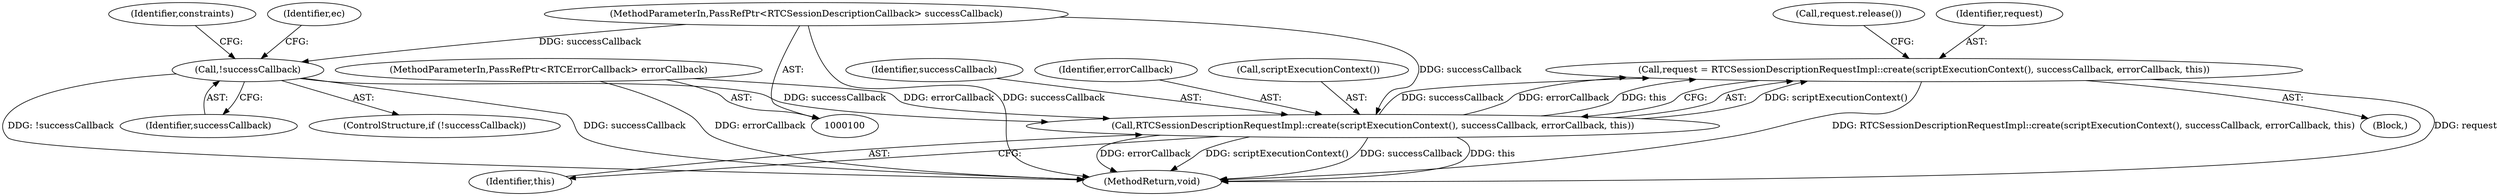 digraph "0_Chrome_ab5e55ff333def909d025ac45da9ffa0d88a63f2@API" {
"1000137" [label="(Call,request = RTCSessionDescriptionRequestImpl::create(scriptExecutionContext(), successCallback, errorCallback, this))"];
"1000139" [label="(Call,RTCSessionDescriptionRequestImpl::create(scriptExecutionContext(), successCallback, errorCallback, this))"];
"1000120" [label="(Call,!successCallback)"];
"1000101" [label="(MethodParameterIn,PassRefPtr<RTCSessionDescriptionCallback> successCallback)"];
"1000102" [label="(MethodParameterIn,PassRefPtr<RTCErrorCallback> errorCallback)"];
"1000141" [label="(Identifier,successCallback)"];
"1000142" [label="(Identifier,errorCallback)"];
"1000121" [label="(Identifier,successCallback)"];
"1000105" [label="(Block,)"];
"1000101" [label="(MethodParameterIn,PassRefPtr<RTCSessionDescriptionCallback> successCallback)"];
"1000139" [label="(Call,RTCSessionDescriptionRequestImpl::create(scriptExecutionContext(), successCallback, errorCallback, this))"];
"1000138" [label="(Identifier,request)"];
"1000120" [label="(Call,!successCallback)"];
"1000143" [label="(Identifier,this)"];
"1000147" [label="(MethodReturn,void)"];
"1000124" [label="(Identifier,ec)"];
"1000137" [label="(Call,request = RTCSessionDescriptionRequestImpl::create(scriptExecutionContext(), successCallback, errorCallback, this))"];
"1000129" [label="(Identifier,constraints)"];
"1000102" [label="(MethodParameterIn,PassRefPtr<RTCErrorCallback> errorCallback)"];
"1000140" [label="(Call,scriptExecutionContext())"];
"1000119" [label="(ControlStructure,if (!successCallback))"];
"1000145" [label="(Call,request.release())"];
"1000137" -> "1000105"  [label="AST: "];
"1000137" -> "1000139"  [label="CFG: "];
"1000138" -> "1000137"  [label="AST: "];
"1000139" -> "1000137"  [label="AST: "];
"1000145" -> "1000137"  [label="CFG: "];
"1000137" -> "1000147"  [label="DDG: RTCSessionDescriptionRequestImpl::create(scriptExecutionContext(), successCallback, errorCallback, this)"];
"1000137" -> "1000147"  [label="DDG: request"];
"1000139" -> "1000137"  [label="DDG: scriptExecutionContext()"];
"1000139" -> "1000137"  [label="DDG: successCallback"];
"1000139" -> "1000137"  [label="DDG: errorCallback"];
"1000139" -> "1000137"  [label="DDG: this"];
"1000139" -> "1000143"  [label="CFG: "];
"1000140" -> "1000139"  [label="AST: "];
"1000141" -> "1000139"  [label="AST: "];
"1000142" -> "1000139"  [label="AST: "];
"1000143" -> "1000139"  [label="AST: "];
"1000139" -> "1000147"  [label="DDG: errorCallback"];
"1000139" -> "1000147"  [label="DDG: scriptExecutionContext()"];
"1000139" -> "1000147"  [label="DDG: successCallback"];
"1000139" -> "1000147"  [label="DDG: this"];
"1000120" -> "1000139"  [label="DDG: successCallback"];
"1000101" -> "1000139"  [label="DDG: successCallback"];
"1000102" -> "1000139"  [label="DDG: errorCallback"];
"1000120" -> "1000119"  [label="AST: "];
"1000120" -> "1000121"  [label="CFG: "];
"1000121" -> "1000120"  [label="AST: "];
"1000124" -> "1000120"  [label="CFG: "];
"1000129" -> "1000120"  [label="CFG: "];
"1000120" -> "1000147"  [label="DDG: successCallback"];
"1000120" -> "1000147"  [label="DDG: !successCallback"];
"1000101" -> "1000120"  [label="DDG: successCallback"];
"1000101" -> "1000100"  [label="AST: "];
"1000101" -> "1000147"  [label="DDG: successCallback"];
"1000102" -> "1000100"  [label="AST: "];
"1000102" -> "1000147"  [label="DDG: errorCallback"];
}
